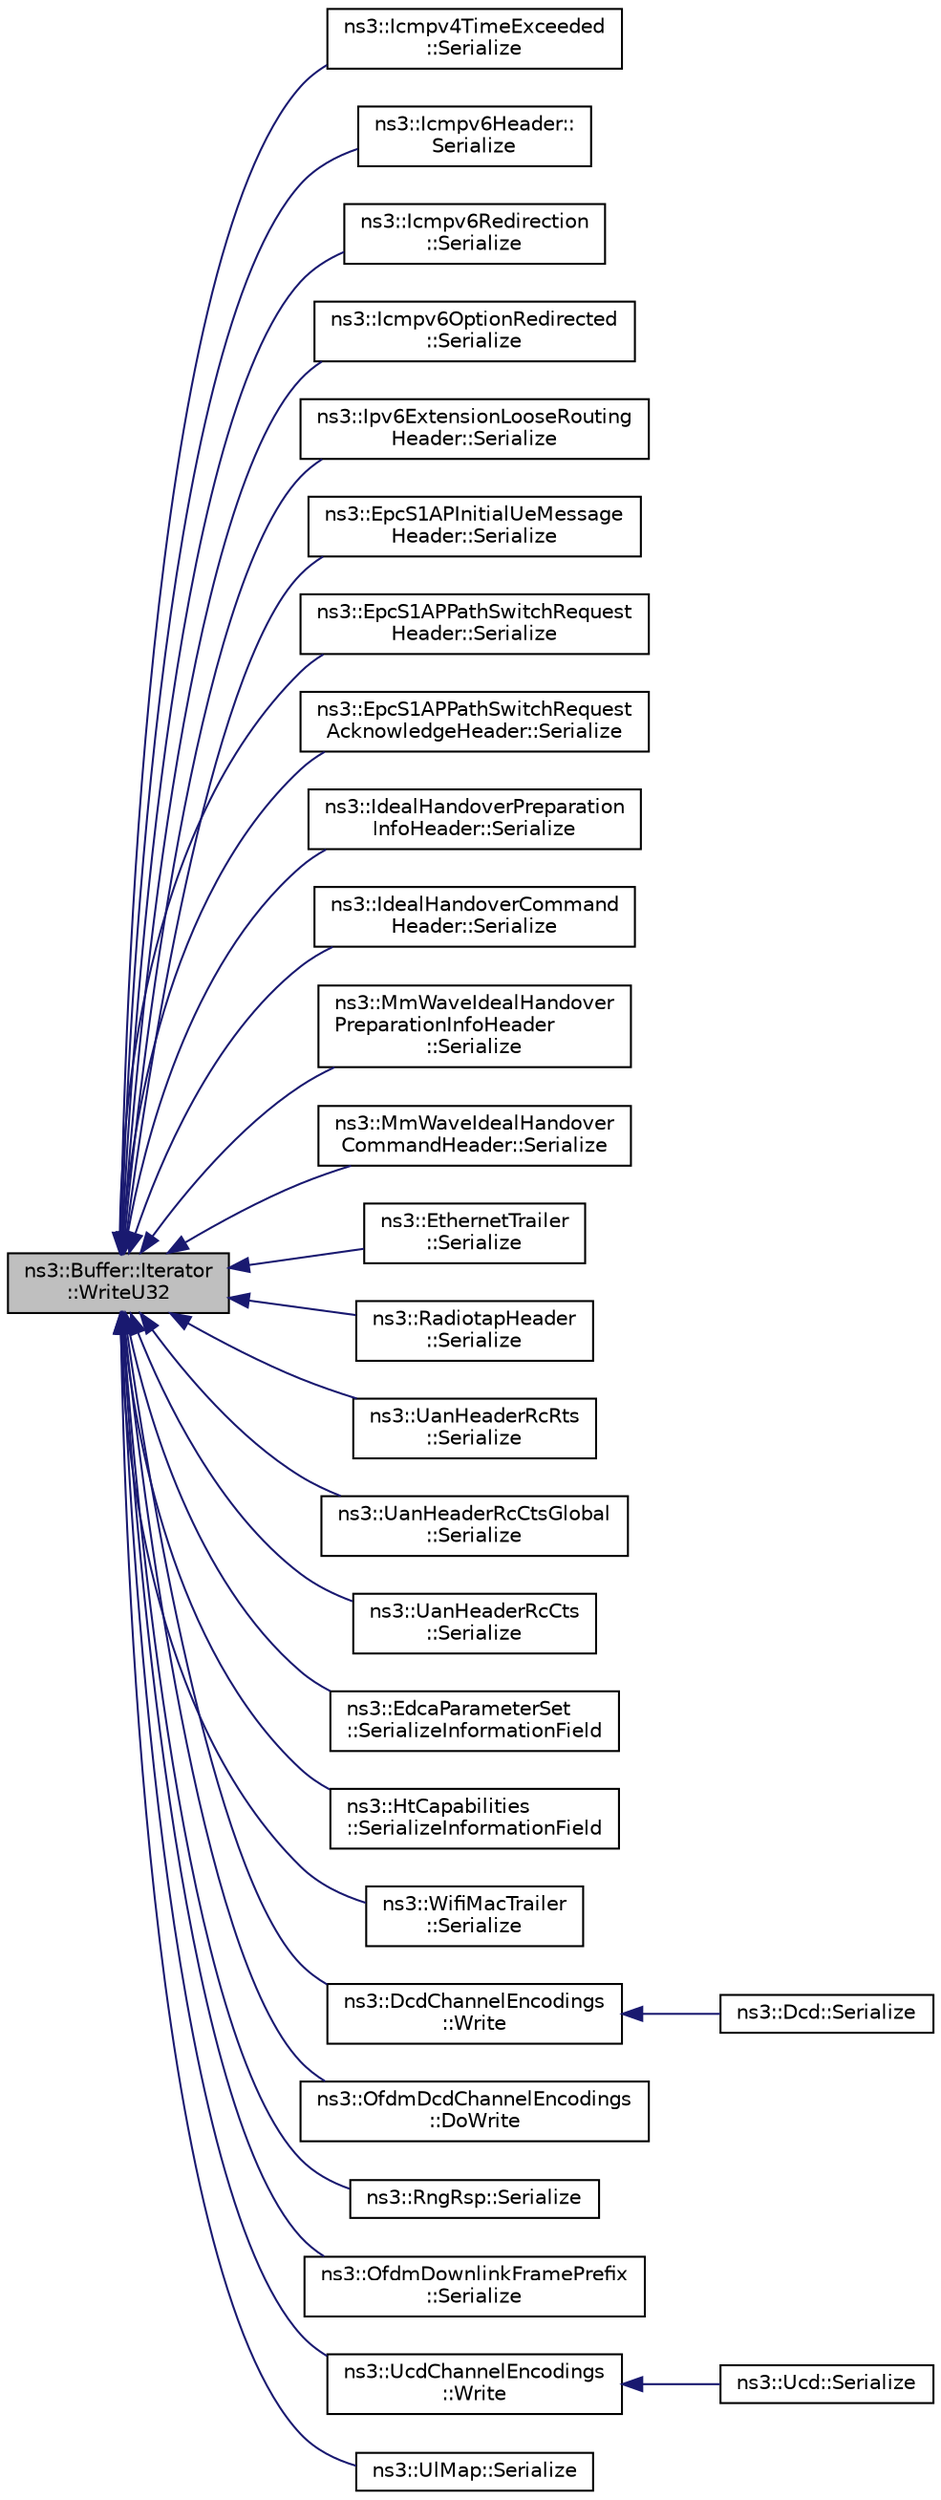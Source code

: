 digraph "ns3::Buffer::Iterator::WriteU32"
{
  edge [fontname="Helvetica",fontsize="10",labelfontname="Helvetica",labelfontsize="10"];
  node [fontname="Helvetica",fontsize="10",shape=record];
  rankdir="LR";
  Node1 [label="ns3::Buffer::Iterator\l::WriteU32",height=0.2,width=0.4,color="black", fillcolor="grey75", style="filled", fontcolor="black"];
  Node1 -> Node2 [dir="back",color="midnightblue",fontsize="10",style="solid"];
  Node2 [label="ns3::Icmpv4TimeExceeded\l::Serialize",height=0.2,width=0.4,color="black", fillcolor="white", style="filled",URL="$dc/de0/classns3_1_1Icmpv4TimeExceeded.html#a6361230141377b1156792c137ff19c46"];
  Node1 -> Node3 [dir="back",color="midnightblue",fontsize="10",style="solid"];
  Node3 [label="ns3::Icmpv6Header::\lSerialize",height=0.2,width=0.4,color="black", fillcolor="white", style="filled",URL="$d9/d73/classns3_1_1Icmpv6Header.html#a730861c09bbcc03f586a7b31656cbbc5",tooltip="Serialize the packet. "];
  Node1 -> Node4 [dir="back",color="midnightblue",fontsize="10",style="solid"];
  Node4 [label="ns3::Icmpv6Redirection\l::Serialize",height=0.2,width=0.4,color="black", fillcolor="white", style="filled",URL="$de/da3/classns3_1_1Icmpv6Redirection.html#a3d278de1bcf39046510795bd78a4acfa",tooltip="Serialize the packet. "];
  Node1 -> Node5 [dir="back",color="midnightblue",fontsize="10",style="solid"];
  Node5 [label="ns3::Icmpv6OptionRedirected\l::Serialize",height=0.2,width=0.4,color="black", fillcolor="white", style="filled",URL="$d9/dac/classns3_1_1Icmpv6OptionRedirected.html#a9333a29cdc5f4b4f0807b44afb00b9e9",tooltip="Serialize the packet. "];
  Node1 -> Node6 [dir="back",color="midnightblue",fontsize="10",style="solid"];
  Node6 [label="ns3::Ipv6ExtensionLooseRouting\lHeader::Serialize",height=0.2,width=0.4,color="black", fillcolor="white", style="filled",URL="$d4/d09/classns3_1_1Ipv6ExtensionLooseRoutingHeader.html#a1061efc35027a488100b5af25de2012d",tooltip="Serialize the packet. "];
  Node1 -> Node7 [dir="back",color="midnightblue",fontsize="10",style="solid"];
  Node7 [label="ns3::EpcS1APInitialUeMessage\lHeader::Serialize",height=0.2,width=0.4,color="black", fillcolor="white", style="filled",URL="$d3/d99/classns3_1_1EpcS1APInitialUeMessageHeader.html#a3025b6b39964b1ccf6a50fb8ccc308de"];
  Node1 -> Node8 [dir="back",color="midnightblue",fontsize="10",style="solid"];
  Node8 [label="ns3::EpcS1APPathSwitchRequest\lHeader::Serialize",height=0.2,width=0.4,color="black", fillcolor="white", style="filled",URL="$d1/dc9/classns3_1_1EpcS1APPathSwitchRequestHeader.html#a5b385465a20504fb417b0b6fcba673bc"];
  Node1 -> Node9 [dir="back",color="midnightblue",fontsize="10",style="solid"];
  Node9 [label="ns3::EpcS1APPathSwitchRequest\lAcknowledgeHeader::Serialize",height=0.2,width=0.4,color="black", fillcolor="white", style="filled",URL="$d0/d37/classns3_1_1EpcS1APPathSwitchRequestAcknowledgeHeader.html#a344ea304f7e59d655c3ac1a6fc713996"];
  Node1 -> Node10 [dir="back",color="midnightblue",fontsize="10",style="solid"];
  Node10 [label="ns3::IdealHandoverPreparation\lInfoHeader::Serialize",height=0.2,width=0.4,color="black", fillcolor="white", style="filled",URL="$db/d93/classns3_1_1IdealHandoverPreparationInfoHeader.html#ab6c3fb008541522b45fae7de1bce70dc"];
  Node1 -> Node11 [dir="back",color="midnightblue",fontsize="10",style="solid"];
  Node11 [label="ns3::IdealHandoverCommand\lHeader::Serialize",height=0.2,width=0.4,color="black", fillcolor="white", style="filled",URL="$de/d51/classns3_1_1IdealHandoverCommandHeader.html#a482ba038c7a3c1d76f2b74af483ca2a1"];
  Node1 -> Node12 [dir="back",color="midnightblue",fontsize="10",style="solid"];
  Node12 [label="ns3::MmWaveIdealHandover\lPreparationInfoHeader\l::Serialize",height=0.2,width=0.4,color="black", fillcolor="white", style="filled",URL="$d5/ddf/classns3_1_1MmWaveIdealHandoverPreparationInfoHeader.html#a30e7d1598864daaacfd340f259a3ab2c"];
  Node1 -> Node13 [dir="back",color="midnightblue",fontsize="10",style="solid"];
  Node13 [label="ns3::MmWaveIdealHandover\lCommandHeader::Serialize",height=0.2,width=0.4,color="black", fillcolor="white", style="filled",URL="$dd/de5/classns3_1_1MmWaveIdealHandoverCommandHeader.html#a024ee824c2e64d5a2870d0886ed9f659"];
  Node1 -> Node14 [dir="back",color="midnightblue",fontsize="10",style="solid"];
  Node14 [label="ns3::EthernetTrailer\l::Serialize",height=0.2,width=0.4,color="black", fillcolor="white", style="filled",URL="$df/dbf/classns3_1_1EthernetTrailer.html#a0409af8e45e598fe3fd10406b43d1594"];
  Node1 -> Node15 [dir="back",color="midnightblue",fontsize="10",style="solid"];
  Node15 [label="ns3::RadiotapHeader\l::Serialize",height=0.2,width=0.4,color="black", fillcolor="white", style="filled",URL="$d0/d42/classns3_1_1RadiotapHeader.html#a31d78b190e1969d9216e3be630b2b129"];
  Node1 -> Node16 [dir="back",color="midnightblue",fontsize="10",style="solid"];
  Node16 [label="ns3::UanHeaderRcRts\l::Serialize",height=0.2,width=0.4,color="black", fillcolor="white", style="filled",URL="$df/d59/classns3_1_1UanHeaderRcRts.html#a2ed4d68df8b7e174a24f7e04c19e062b"];
  Node1 -> Node17 [dir="back",color="midnightblue",fontsize="10",style="solid"];
  Node17 [label="ns3::UanHeaderRcCtsGlobal\l::Serialize",height=0.2,width=0.4,color="black", fillcolor="white", style="filled",URL="$d1/d65/classns3_1_1UanHeaderRcCtsGlobal.html#ac17082aeb149e043542a9f93d241b66d"];
  Node1 -> Node18 [dir="back",color="midnightblue",fontsize="10",style="solid"];
  Node18 [label="ns3::UanHeaderRcCts\l::Serialize",height=0.2,width=0.4,color="black", fillcolor="white", style="filled",URL="$dc/da8/classns3_1_1UanHeaderRcCts.html#ab02231957c4e1e798cd7d9b383af8b0e"];
  Node1 -> Node19 [dir="back",color="midnightblue",fontsize="10",style="solid"];
  Node19 [label="ns3::EdcaParameterSet\l::SerializeInformationField",height=0.2,width=0.4,color="black", fillcolor="white", style="filled",URL="$d7/d50/classns3_1_1EdcaParameterSet.html#a685967c8b646f0f6d5a057d7fccd9859"];
  Node1 -> Node20 [dir="back",color="midnightblue",fontsize="10",style="solid"];
  Node20 [label="ns3::HtCapabilities\l::SerializeInformationField",height=0.2,width=0.4,color="black", fillcolor="white", style="filled",URL="$d8/de7/classns3_1_1HtCapabilities.html#ad4efe09efb638c5e75f32a2c77551476"];
  Node1 -> Node21 [dir="back",color="midnightblue",fontsize="10",style="solid"];
  Node21 [label="ns3::WifiMacTrailer\l::Serialize",height=0.2,width=0.4,color="black", fillcolor="white", style="filled",URL="$d0/d6e/classns3_1_1WifiMacTrailer.html#a34048bbf33152f01575c94c3031f7c51"];
  Node1 -> Node22 [dir="back",color="midnightblue",fontsize="10",style="solid"];
  Node22 [label="ns3::DcdChannelEncodings\l::Write",height=0.2,width=0.4,color="black", fillcolor="white", style="filled",URL="$d8/de0/classns3_1_1DcdChannelEncodings.html#af4bef1c041881e8df291c781985c0f8e"];
  Node22 -> Node23 [dir="back",color="midnightblue",fontsize="10",style="solid"];
  Node23 [label="ns3::Dcd::Serialize",height=0.2,width=0.4,color="black", fillcolor="white", style="filled",URL="$db/dcc/classns3_1_1Dcd.html#a3bf1faa35b39d945f249886f2805de40"];
  Node1 -> Node24 [dir="back",color="midnightblue",fontsize="10",style="solid"];
  Node24 [label="ns3::OfdmDcdChannelEncodings\l::DoWrite",height=0.2,width=0.4,color="black", fillcolor="white", style="filled",URL="$dc/dc3/classns3_1_1OfdmDcdChannelEncodings.html#af90828c317b0f1372114b231cc160258"];
  Node1 -> Node25 [dir="back",color="midnightblue",fontsize="10",style="solid"];
  Node25 [label="ns3::RngRsp::Serialize",height=0.2,width=0.4,color="black", fillcolor="white", style="filled",URL="$d5/d34/classns3_1_1RngRsp.html#a78794099638c34db6155022b02bfba4f"];
  Node1 -> Node26 [dir="back",color="midnightblue",fontsize="10",style="solid"];
  Node26 [label="ns3::OfdmDownlinkFramePrefix\l::Serialize",height=0.2,width=0.4,color="black", fillcolor="white", style="filled",URL="$d2/d19/classns3_1_1OfdmDownlinkFramePrefix.html#a8347d0fd9a7ca40b2a4fbe004400f44c"];
  Node1 -> Node27 [dir="back",color="midnightblue",fontsize="10",style="solid"];
  Node27 [label="ns3::UcdChannelEncodings\l::Write",height=0.2,width=0.4,color="black", fillcolor="white", style="filled",URL="$dc/d44/classns3_1_1UcdChannelEncodings.html#a305d7063870904303611ac17cca5de9d"];
  Node27 -> Node28 [dir="back",color="midnightblue",fontsize="10",style="solid"];
  Node28 [label="ns3::Ucd::Serialize",height=0.2,width=0.4,color="black", fillcolor="white", style="filled",URL="$db/dda/classns3_1_1Ucd.html#abcea8a06f3d7e07c21cb12b12ce36800"];
  Node1 -> Node29 [dir="back",color="midnightblue",fontsize="10",style="solid"];
  Node29 [label="ns3::UlMap::Serialize",height=0.2,width=0.4,color="black", fillcolor="white", style="filled",URL="$d0/dec/classns3_1_1UlMap.html#aaba9c47a0e8188cbbbdba6cc250dcb1e"];
}
